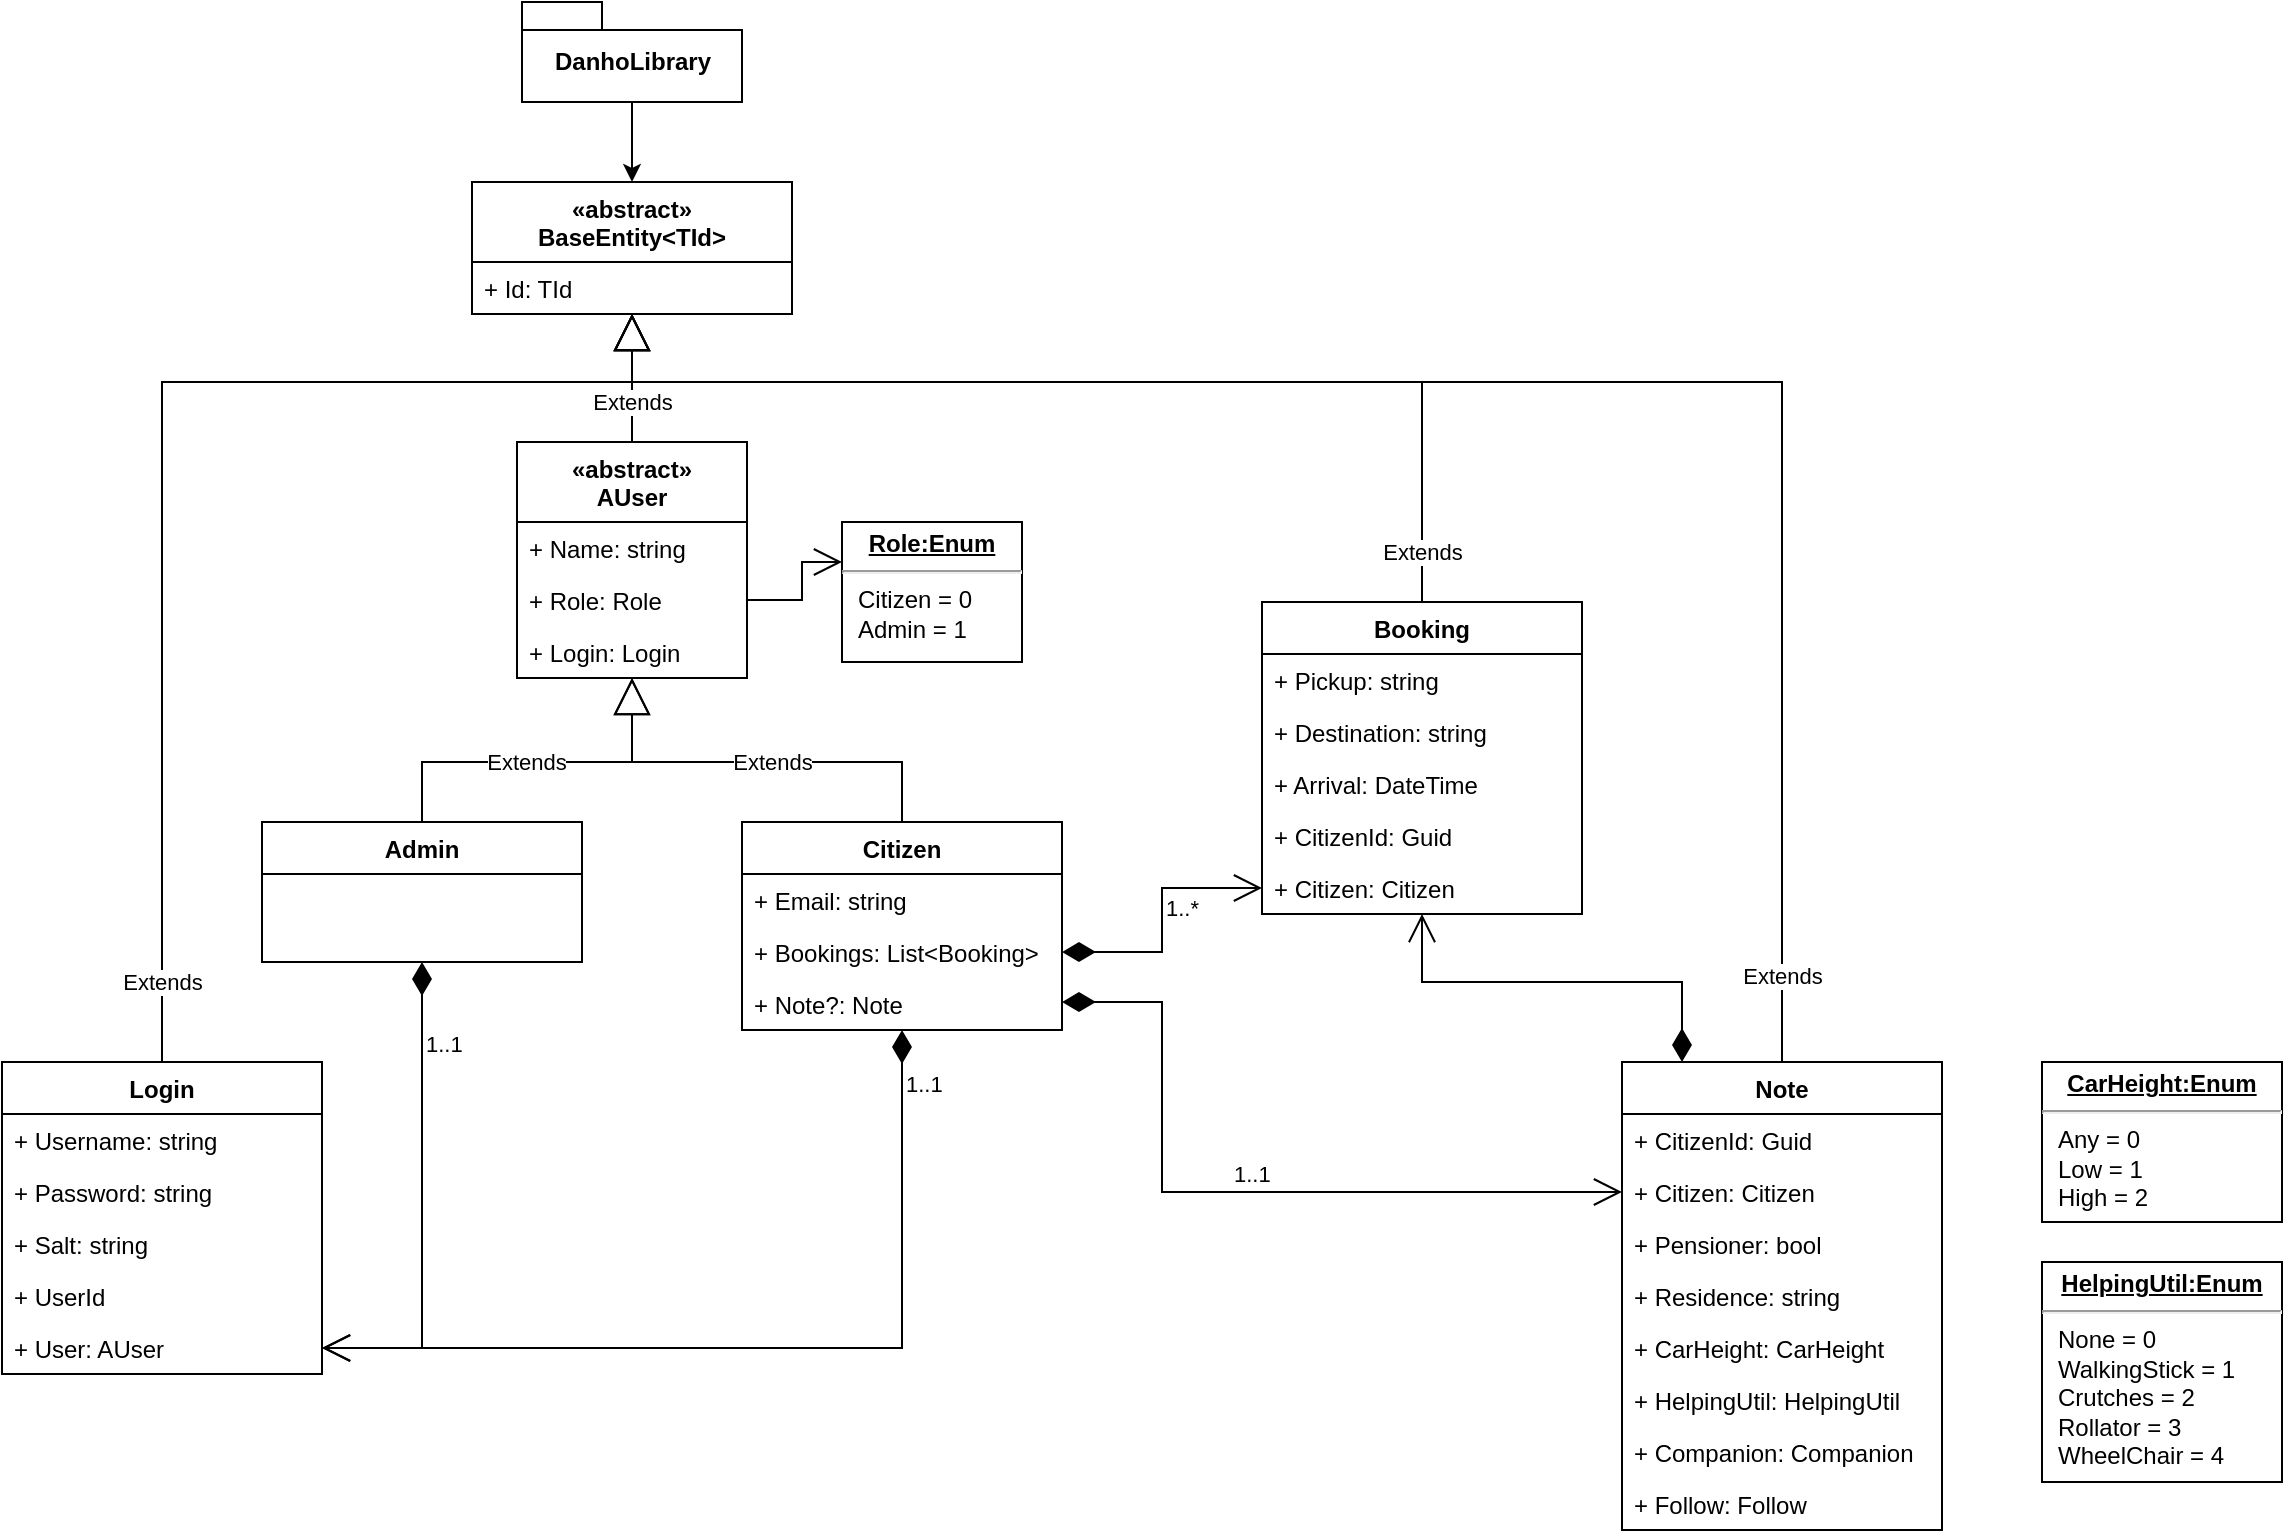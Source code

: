 <mxfile version="20.3.0" type="device"><diagram id="C5RBs43oDa-KdzZeNtuy" name="Page-1"><mxGraphModel dx="1422" dy="857" grid="1" gridSize="10" guides="1" tooltips="1" connect="1" arrows="1" fold="1" page="0" pageScale="1" pageWidth="827" pageHeight="1169" math="0" shadow="0"><root><mxCell id="WIyWlLk6GJQsqaUBKTNV-0"/><mxCell id="WIyWlLk6GJQsqaUBKTNV-1" parent="WIyWlLk6GJQsqaUBKTNV-0"/><mxCell id="Gflbzgtz4tUPlJmta0nR-7" style="edgeStyle=orthogonalEdgeStyle;rounded=0;orthogonalLoop=1;jettySize=auto;html=1;" edge="1" parent="WIyWlLk6GJQsqaUBKTNV-1" source="Gflbzgtz4tUPlJmta0nR-6" target="Gflbzgtz4tUPlJmta0nR-11"><mxGeometry relative="1" as="geometry"><mxPoint x="665" y="90" as="targetPoint"/></mxGeometry></mxCell><mxCell id="Gflbzgtz4tUPlJmta0nR-6" value="DanhoLibrary" style="shape=folder;fontStyle=1;spacingTop=10;tabWidth=40;tabHeight=14;tabPosition=left;html=1;" vertex="1" parent="WIyWlLk6GJQsqaUBKTNV-1"><mxGeometry x="610" width="110" height="50" as="geometry"/></mxCell><mxCell id="Gflbzgtz4tUPlJmta0nR-9" value="Extends" style="endArrow=block;endSize=16;endFill=0;html=1;rounded=0;" edge="1" parent="WIyWlLk6GJQsqaUBKTNV-1" source="Gflbzgtz4tUPlJmta0nR-16" target="Gflbzgtz4tUPlJmta0nR-11"><mxGeometry x="-0.375" width="160" relative="1" as="geometry"><mxPoint x="665" y="220" as="sourcePoint"/><mxPoint x="665" y="160" as="targetPoint"/><mxPoint as="offset"/></mxGeometry></mxCell><mxCell id="Gflbzgtz4tUPlJmta0nR-10" value="&lt;p style=&quot;margin:0px;margin-top:4px;text-align:center;text-decoration:underline;&quot;&gt;&lt;b&gt;Role:Enum&lt;/b&gt;&lt;/p&gt;&lt;hr&gt;&lt;p style=&quot;margin:0px;margin-left:8px;&quot;&gt;Citizen = 0&lt;br&gt;Admin = 1&lt;br&gt;&lt;/p&gt;" style="verticalAlign=top;align=left;overflow=fill;fontSize=12;fontFamily=Helvetica;html=1;" vertex="1" parent="WIyWlLk6GJQsqaUBKTNV-1"><mxGeometry x="770" y="260" width="90" height="70" as="geometry"/></mxCell><mxCell id="Gflbzgtz4tUPlJmta0nR-11" value="«abstract»&#10;BaseEntity&lt;TId&gt;" style="swimlane;fontStyle=1;align=center;verticalAlign=top;childLayout=stackLayout;horizontal=1;startSize=40;horizontalStack=0;resizeParent=1;resizeParentMax=0;resizeLast=0;collapsible=1;marginBottom=0;" vertex="1" parent="WIyWlLk6GJQsqaUBKTNV-1"><mxGeometry x="585" y="90" width="160" height="66" as="geometry"/></mxCell><mxCell id="Gflbzgtz4tUPlJmta0nR-12" value="+ Id: TId" style="text;strokeColor=none;fillColor=none;align=left;verticalAlign=top;spacingLeft=4;spacingRight=4;overflow=hidden;rotatable=0;points=[[0,0.5],[1,0.5]];portConstraint=eastwest;" vertex="1" parent="Gflbzgtz4tUPlJmta0nR-11"><mxGeometry y="40" width="160" height="26" as="geometry"/></mxCell><mxCell id="Gflbzgtz4tUPlJmta0nR-16" value="«abstract»&#10;AUser" style="swimlane;fontStyle=1;align=center;verticalAlign=top;childLayout=stackLayout;horizontal=1;startSize=40;horizontalStack=0;resizeParent=1;resizeParentMax=0;resizeLast=0;collapsible=1;marginBottom=0;" vertex="1" parent="WIyWlLk6GJQsqaUBKTNV-1"><mxGeometry x="607.5" y="220" width="115" height="118" as="geometry"/></mxCell><mxCell id="Gflbzgtz4tUPlJmta0nR-17" value="+ Name: string" style="text;strokeColor=none;fillColor=none;align=left;verticalAlign=top;spacingLeft=4;spacingRight=4;overflow=hidden;rotatable=0;points=[[0,0.5],[1,0.5]];portConstraint=eastwest;" vertex="1" parent="Gflbzgtz4tUPlJmta0nR-16"><mxGeometry y="40" width="115" height="26" as="geometry"/></mxCell><mxCell id="Gflbzgtz4tUPlJmta0nR-19" value="+ Role: Role" style="text;strokeColor=none;fillColor=none;align=left;verticalAlign=top;spacingLeft=4;spacingRight=4;overflow=hidden;rotatable=0;points=[[0,0.5],[1,0.5]];portConstraint=eastwest;" vertex="1" parent="Gflbzgtz4tUPlJmta0nR-16"><mxGeometry y="66" width="115" height="26" as="geometry"/></mxCell><mxCell id="Gflbzgtz4tUPlJmta0nR-18" value="+ Login: Login" style="text;strokeColor=none;fillColor=none;align=left;verticalAlign=top;spacingLeft=4;spacingRight=4;overflow=hidden;rotatable=0;points=[[0,0.5],[1,0.5]];portConstraint=eastwest;" vertex="1" parent="Gflbzgtz4tUPlJmta0nR-16"><mxGeometry y="92" width="115" height="26" as="geometry"/></mxCell><mxCell id="Gflbzgtz4tUPlJmta0nR-20" value="" style="endArrow=open;endFill=1;endSize=12;html=1;rounded=0;edgeStyle=orthogonalEdgeStyle;" edge="1" parent="WIyWlLk6GJQsqaUBKTNV-1" source="Gflbzgtz4tUPlJmta0nR-19" target="Gflbzgtz4tUPlJmta0nR-10"><mxGeometry width="160" relative="1" as="geometry"><mxPoint x="430" y="530" as="sourcePoint"/><mxPoint x="590" y="530" as="targetPoint"/><Array as="points"><mxPoint x="750" y="299"/><mxPoint x="750" y="280"/></Array></mxGeometry></mxCell><mxCell id="Gflbzgtz4tUPlJmta0nR-21" value="Admin" style="swimlane;fontStyle=1;align=center;verticalAlign=top;childLayout=stackLayout;horizontal=1;startSize=26;horizontalStack=0;resizeParent=1;resizeParentMax=0;resizeLast=0;collapsible=1;marginBottom=0;" vertex="1" parent="WIyWlLk6GJQsqaUBKTNV-1"><mxGeometry x="480" y="410" width="160" height="70" as="geometry"/></mxCell><mxCell id="Gflbzgtz4tUPlJmta0nR-25" value="Extends" style="endArrow=block;endSize=16;endFill=0;html=1;rounded=0;edgeStyle=orthogonalEdgeStyle;" edge="1" parent="WIyWlLk6GJQsqaUBKTNV-1" source="Gflbzgtz4tUPlJmta0nR-21" target="Gflbzgtz4tUPlJmta0nR-16"><mxGeometry x="-0.078" width="160" relative="1" as="geometry"><mxPoint x="675" y="230" as="sourcePoint"/><mxPoint x="675" y="166" as="targetPoint"/><mxPoint as="offset"/><Array as="points"><mxPoint x="560" y="380"/><mxPoint x="665" y="380"/></Array></mxGeometry></mxCell><mxCell id="Gflbzgtz4tUPlJmta0nR-26" value="Citizen" style="swimlane;fontStyle=1;align=center;verticalAlign=top;childLayout=stackLayout;horizontal=1;startSize=26;horizontalStack=0;resizeParent=1;resizeParentMax=0;resizeLast=0;collapsible=1;marginBottom=0;" vertex="1" parent="WIyWlLk6GJQsqaUBKTNV-1"><mxGeometry x="720" y="410" width="160" height="104" as="geometry"/></mxCell><mxCell id="Gflbzgtz4tUPlJmta0nR-27" value="+ Email: string" style="text;strokeColor=none;fillColor=none;align=left;verticalAlign=top;spacingLeft=4;spacingRight=4;overflow=hidden;rotatable=0;points=[[0,0.5],[1,0.5]];portConstraint=eastwest;" vertex="1" parent="Gflbzgtz4tUPlJmta0nR-26"><mxGeometry y="26" width="160" height="26" as="geometry"/></mxCell><mxCell id="Gflbzgtz4tUPlJmta0nR-29" value="+ Bookings: List&lt;Booking&gt;" style="text;strokeColor=none;fillColor=none;align=left;verticalAlign=top;spacingLeft=4;spacingRight=4;overflow=hidden;rotatable=0;points=[[0,0.5],[1,0.5]];portConstraint=eastwest;" vertex="1" parent="Gflbzgtz4tUPlJmta0nR-26"><mxGeometry y="52" width="160" height="26" as="geometry"/></mxCell><mxCell id="Gflbzgtz4tUPlJmta0nR-30" value="+ Note?: Note" style="text;strokeColor=none;fillColor=none;align=left;verticalAlign=top;spacingLeft=4;spacingRight=4;overflow=hidden;rotatable=0;points=[[0,0.5],[1,0.5]];portConstraint=eastwest;" vertex="1" parent="Gflbzgtz4tUPlJmta0nR-26"><mxGeometry y="78" width="160" height="26" as="geometry"/></mxCell><mxCell id="Gflbzgtz4tUPlJmta0nR-31" value="Extends" style="endArrow=block;endSize=16;endFill=0;html=1;rounded=0;edgeStyle=orthogonalEdgeStyle;" edge="1" parent="WIyWlLk6GJQsqaUBKTNV-1" source="Gflbzgtz4tUPlJmta0nR-26" target="Gflbzgtz4tUPlJmta0nR-16"><mxGeometry x="-0.078" width="160" relative="1" as="geometry"><mxPoint x="530" y="420" as="sourcePoint"/><mxPoint x="675" y="348" as="targetPoint"/><mxPoint as="offset"/><Array as="points"><mxPoint x="800" y="380"/><mxPoint x="665" y="380"/></Array></mxGeometry></mxCell><mxCell id="Gflbzgtz4tUPlJmta0nR-32" value="Booking" style="swimlane;fontStyle=1;align=center;verticalAlign=top;childLayout=stackLayout;horizontal=1;startSize=26;horizontalStack=0;resizeParent=1;resizeParentMax=0;resizeLast=0;collapsible=1;marginBottom=0;" vertex="1" parent="WIyWlLk6GJQsqaUBKTNV-1"><mxGeometry x="980" y="300" width="160" height="156" as="geometry"/></mxCell><mxCell id="Gflbzgtz4tUPlJmta0nR-33" value="+ Pickup: string" style="text;strokeColor=none;fillColor=none;align=left;verticalAlign=top;spacingLeft=4;spacingRight=4;overflow=hidden;rotatable=0;points=[[0,0.5],[1,0.5]];portConstraint=eastwest;" vertex="1" parent="Gflbzgtz4tUPlJmta0nR-32"><mxGeometry y="26" width="160" height="26" as="geometry"/></mxCell><mxCell id="Gflbzgtz4tUPlJmta0nR-34" value="+ Destination: string" style="text;strokeColor=none;fillColor=none;align=left;verticalAlign=top;spacingLeft=4;spacingRight=4;overflow=hidden;rotatable=0;points=[[0,0.5],[1,0.5]];portConstraint=eastwest;" vertex="1" parent="Gflbzgtz4tUPlJmta0nR-32"><mxGeometry y="52" width="160" height="26" as="geometry"/></mxCell><mxCell id="Gflbzgtz4tUPlJmta0nR-36" value="+ Arrival: DateTime" style="text;strokeColor=none;fillColor=none;align=left;verticalAlign=top;spacingLeft=4;spacingRight=4;overflow=hidden;rotatable=0;points=[[0,0.5],[1,0.5]];portConstraint=eastwest;" vertex="1" parent="Gflbzgtz4tUPlJmta0nR-32"><mxGeometry y="78" width="160" height="26" as="geometry"/></mxCell><mxCell id="Gflbzgtz4tUPlJmta0nR-37" value="+ CitizenId: Guid" style="text;strokeColor=none;fillColor=none;align=left;verticalAlign=top;spacingLeft=4;spacingRight=4;overflow=hidden;rotatable=0;points=[[0,0.5],[1,0.5]];portConstraint=eastwest;" vertex="1" parent="Gflbzgtz4tUPlJmta0nR-32"><mxGeometry y="104" width="160" height="26" as="geometry"/></mxCell><mxCell id="Gflbzgtz4tUPlJmta0nR-35" value="+ Citizen: Citizen" style="text;strokeColor=none;fillColor=none;align=left;verticalAlign=top;spacingLeft=4;spacingRight=4;overflow=hidden;rotatable=0;points=[[0,0.5],[1,0.5]];portConstraint=eastwest;" vertex="1" parent="Gflbzgtz4tUPlJmta0nR-32"><mxGeometry y="130" width="160" height="26" as="geometry"/></mxCell><mxCell id="Gflbzgtz4tUPlJmta0nR-38" value="1..*" style="endArrow=open;html=1;endSize=12;startArrow=diamondThin;startSize=14;startFill=1;edgeStyle=orthogonalEdgeStyle;align=left;verticalAlign=bottom;rounded=0;" edge="1" parent="WIyWlLk6GJQsqaUBKTNV-1" source="Gflbzgtz4tUPlJmta0nR-29" target="Gflbzgtz4tUPlJmta0nR-35"><mxGeometry x="-0.045" relative="1" as="geometry"><mxPoint x="780" y="620" as="sourcePoint"/><mxPoint x="940" y="620" as="targetPoint"/><mxPoint as="offset"/></mxGeometry></mxCell><mxCell id="Gflbzgtz4tUPlJmta0nR-40" value="Extends" style="endArrow=block;endSize=16;endFill=0;html=1;rounded=0;edgeStyle=orthogonalEdgeStyle;" edge="1" parent="WIyWlLk6GJQsqaUBKTNV-1" source="Gflbzgtz4tUPlJmta0nR-32" target="Gflbzgtz4tUPlJmta0nR-11"><mxGeometry x="-0.908" width="160" relative="1" as="geometry"><mxPoint x="1090" y="334" as="sourcePoint"/><mxPoint x="1090" y="270" as="targetPoint"/><mxPoint as="offset"/><Array as="points"><mxPoint x="1060" y="190"/><mxPoint x="665" y="190"/></Array></mxGeometry></mxCell><mxCell id="Gflbzgtz4tUPlJmta0nR-41" value="Note" style="swimlane;fontStyle=1;align=center;verticalAlign=top;childLayout=stackLayout;horizontal=1;startSize=26;horizontalStack=0;resizeParent=1;resizeParentMax=0;resizeLast=0;collapsible=1;marginBottom=0;" vertex="1" parent="WIyWlLk6GJQsqaUBKTNV-1"><mxGeometry x="1160" y="530" width="160" height="234" as="geometry"/></mxCell><mxCell id="Gflbzgtz4tUPlJmta0nR-47" value="+ CitizenId: Guid" style="text;strokeColor=none;fillColor=none;align=left;verticalAlign=top;spacingLeft=4;spacingRight=4;overflow=hidden;rotatable=0;points=[[0,0.5],[1,0.5]];portConstraint=eastwest;" vertex="1" parent="Gflbzgtz4tUPlJmta0nR-41"><mxGeometry y="26" width="160" height="26" as="geometry"/></mxCell><mxCell id="Gflbzgtz4tUPlJmta0nR-46" value="+ Citizen: Citizen" style="text;strokeColor=none;fillColor=none;align=left;verticalAlign=top;spacingLeft=4;spacingRight=4;overflow=hidden;rotatable=0;points=[[0,0.5],[1,0.5]];portConstraint=eastwest;" vertex="1" parent="Gflbzgtz4tUPlJmta0nR-41"><mxGeometry y="52" width="160" height="26" as="geometry"/></mxCell><mxCell id="Gflbzgtz4tUPlJmta0nR-42" value="+ Pensioner: bool" style="text;strokeColor=none;fillColor=none;align=left;verticalAlign=top;spacingLeft=4;spacingRight=4;overflow=hidden;rotatable=0;points=[[0,0.5],[1,0.5]];portConstraint=eastwest;" vertex="1" parent="Gflbzgtz4tUPlJmta0nR-41"><mxGeometry y="78" width="160" height="26" as="geometry"/></mxCell><mxCell id="Gflbzgtz4tUPlJmta0nR-43" value="+ Residence: string" style="text;strokeColor=none;fillColor=none;align=left;verticalAlign=top;spacingLeft=4;spacingRight=4;overflow=hidden;rotatable=0;points=[[0,0.5],[1,0.5]];portConstraint=eastwest;" vertex="1" parent="Gflbzgtz4tUPlJmta0nR-41"><mxGeometry y="104" width="160" height="26" as="geometry"/></mxCell><mxCell id="Gflbzgtz4tUPlJmta0nR-49" value="+ CarHeight: CarHeight" style="text;strokeColor=none;fillColor=none;align=left;verticalAlign=top;spacingLeft=4;spacingRight=4;overflow=hidden;rotatable=0;points=[[0,0.5],[1,0.5]];portConstraint=eastwest;" vertex="1" parent="Gflbzgtz4tUPlJmta0nR-41"><mxGeometry y="130" width="160" height="26" as="geometry"/></mxCell><mxCell id="Gflbzgtz4tUPlJmta0nR-48" value="+ HelpingUtil: HelpingUtil" style="text;strokeColor=none;fillColor=none;align=left;verticalAlign=top;spacingLeft=4;spacingRight=4;overflow=hidden;rotatable=0;points=[[0,0.5],[1,0.5]];portConstraint=eastwest;" vertex="1" parent="Gflbzgtz4tUPlJmta0nR-41"><mxGeometry y="156" width="160" height="26" as="geometry"/></mxCell><mxCell id="Gflbzgtz4tUPlJmta0nR-44" value="+ Companion: Companion" style="text;strokeColor=none;fillColor=none;align=left;verticalAlign=top;spacingLeft=4;spacingRight=4;overflow=hidden;rotatable=0;points=[[0,0.5],[1,0.5]];portConstraint=eastwest;" vertex="1" parent="Gflbzgtz4tUPlJmta0nR-41"><mxGeometry y="182" width="160" height="26" as="geometry"/></mxCell><mxCell id="Gflbzgtz4tUPlJmta0nR-45" value="+ Follow: Follow" style="text;strokeColor=none;fillColor=none;align=left;verticalAlign=top;spacingLeft=4;spacingRight=4;overflow=hidden;rotatable=0;points=[[0,0.5],[1,0.5]];portConstraint=eastwest;" vertex="1" parent="Gflbzgtz4tUPlJmta0nR-41"><mxGeometry y="208" width="160" height="26" as="geometry"/></mxCell><mxCell id="Gflbzgtz4tUPlJmta0nR-50" value="1..1" style="endArrow=open;html=1;endSize=12;startArrow=diamondThin;startSize=14;startFill=1;edgeStyle=orthogonalEdgeStyle;align=left;verticalAlign=bottom;rounded=0;" edge="1" parent="WIyWlLk6GJQsqaUBKTNV-1" source="Gflbzgtz4tUPlJmta0nR-30" target="Gflbzgtz4tUPlJmta0nR-46"><mxGeometry x="-0.045" relative="1" as="geometry"><mxPoint x="920" y="582" as="sourcePoint"/><mxPoint x="1020" y="550.0" as="targetPoint"/><mxPoint as="offset"/><Array as="points"><mxPoint x="930" y="500"/><mxPoint x="930" y="595"/></Array></mxGeometry></mxCell><mxCell id="Gflbzgtz4tUPlJmta0nR-52" value="" style="endArrow=open;html=1;endSize=12;startArrow=diamondThin;startSize=14;startFill=1;edgeStyle=orthogonalEdgeStyle;align=left;verticalAlign=bottom;rounded=0;" edge="1" parent="WIyWlLk6GJQsqaUBKTNV-1" source="Gflbzgtz4tUPlJmta0nR-41" target="Gflbzgtz4tUPlJmta0nR-32"><mxGeometry x="-0.045" relative="1" as="geometry"><mxPoint x="890" y="510" as="sourcePoint"/><mxPoint x="1170" y="585" as="targetPoint"/><mxPoint as="offset"/><Array as="points"><mxPoint x="1190" y="490"/><mxPoint x="1060" y="490"/></Array></mxGeometry></mxCell><mxCell id="Gflbzgtz4tUPlJmta0nR-53" value="Extends" style="endArrow=block;endSize=16;endFill=0;html=1;rounded=0;edgeStyle=orthogonalEdgeStyle;" edge="1" parent="WIyWlLk6GJQsqaUBKTNV-1" source="Gflbzgtz4tUPlJmta0nR-41" target="Gflbzgtz4tUPlJmta0nR-11"><mxGeometry x="-0.908" width="160" relative="1" as="geometry"><mxPoint x="1070" y="310" as="sourcePoint"/><mxPoint x="675" y="166" as="targetPoint"/><mxPoint as="offset"/><Array as="points"><mxPoint x="1240" y="190"/><mxPoint x="665" y="190"/></Array></mxGeometry></mxCell><mxCell id="Gflbzgtz4tUPlJmta0nR-54" value="Login" style="swimlane;fontStyle=1;align=center;verticalAlign=top;childLayout=stackLayout;horizontal=1;startSize=26;horizontalStack=0;resizeParent=1;resizeParentMax=0;resizeLast=0;collapsible=1;marginBottom=0;" vertex="1" parent="WIyWlLk6GJQsqaUBKTNV-1"><mxGeometry x="350" y="530" width="160" height="156" as="geometry"/></mxCell><mxCell id="Gflbzgtz4tUPlJmta0nR-55" value="+ Username: string" style="text;strokeColor=none;fillColor=none;align=left;verticalAlign=top;spacingLeft=4;spacingRight=4;overflow=hidden;rotatable=0;points=[[0,0.5],[1,0.5]];portConstraint=eastwest;" vertex="1" parent="Gflbzgtz4tUPlJmta0nR-54"><mxGeometry y="26" width="160" height="26" as="geometry"/></mxCell><mxCell id="Gflbzgtz4tUPlJmta0nR-56" value="+ Password: string" style="text;strokeColor=none;fillColor=none;align=left;verticalAlign=top;spacingLeft=4;spacingRight=4;overflow=hidden;rotatable=0;points=[[0,0.5],[1,0.5]];portConstraint=eastwest;" vertex="1" parent="Gflbzgtz4tUPlJmta0nR-54"><mxGeometry y="52" width="160" height="26" as="geometry"/></mxCell><mxCell id="Gflbzgtz4tUPlJmta0nR-58" value="+ Salt: string" style="text;strokeColor=none;fillColor=none;align=left;verticalAlign=top;spacingLeft=4;spacingRight=4;overflow=hidden;rotatable=0;points=[[0,0.5],[1,0.5]];portConstraint=eastwest;" vertex="1" parent="Gflbzgtz4tUPlJmta0nR-54"><mxGeometry y="78" width="160" height="26" as="geometry"/></mxCell><mxCell id="Gflbzgtz4tUPlJmta0nR-59" value="+ UserId" style="text;strokeColor=none;fillColor=none;align=left;verticalAlign=top;spacingLeft=4;spacingRight=4;overflow=hidden;rotatable=0;points=[[0,0.5],[1,0.5]];portConstraint=eastwest;" vertex="1" parent="Gflbzgtz4tUPlJmta0nR-54"><mxGeometry y="104" width="160" height="26" as="geometry"/></mxCell><mxCell id="Gflbzgtz4tUPlJmta0nR-57" value="+ User: AUser" style="text;strokeColor=none;fillColor=none;align=left;verticalAlign=top;spacingLeft=4;spacingRight=4;overflow=hidden;rotatable=0;points=[[0,0.5],[1,0.5]];portConstraint=eastwest;" vertex="1" parent="Gflbzgtz4tUPlJmta0nR-54"><mxGeometry y="130" width="160" height="26" as="geometry"/></mxCell><mxCell id="Gflbzgtz4tUPlJmta0nR-60" value="1..1" style="endArrow=open;html=1;endSize=12;startArrow=diamondThin;startSize=14;startFill=1;edgeStyle=orthogonalEdgeStyle;align=left;verticalAlign=bottom;rounded=0;" edge="1" parent="WIyWlLk6GJQsqaUBKTNV-1" source="Gflbzgtz4tUPlJmta0nR-21" target="Gflbzgtz4tUPlJmta0nR-57"><mxGeometry x="-0.589" relative="1" as="geometry"><mxPoint x="310" y="640" as="sourcePoint"/><mxPoint x="470" y="640" as="targetPoint"/><mxPoint as="offset"/></mxGeometry></mxCell><mxCell id="Gflbzgtz4tUPlJmta0nR-61" value="1..1" style="endArrow=open;html=1;endSize=12;startArrow=diamondThin;startSize=14;startFill=1;edgeStyle=orthogonalEdgeStyle;align=left;verticalAlign=bottom;rounded=0;" edge="1" parent="WIyWlLk6GJQsqaUBKTNV-1" source="Gflbzgtz4tUPlJmta0nR-26" target="Gflbzgtz4tUPlJmta0nR-57"><mxGeometry x="-0.84" relative="1" as="geometry"><mxPoint x="330.003" y="620" as="sourcePoint"/><mxPoint x="399.96" y="833.0" as="targetPoint"/><mxPoint as="offset"/></mxGeometry></mxCell><mxCell id="Gflbzgtz4tUPlJmta0nR-62" value="Extends" style="endArrow=block;endSize=16;endFill=0;html=1;rounded=0;edgeStyle=orthogonalEdgeStyle;" edge="1" parent="WIyWlLk6GJQsqaUBKTNV-1" source="Gflbzgtz4tUPlJmta0nR-54" target="Gflbzgtz4tUPlJmta0nR-11"><mxGeometry x="-0.869" width="160" relative="1" as="geometry"><mxPoint x="210" y="390" as="sourcePoint"/><mxPoint x="370" y="390" as="targetPoint"/><Array as="points"><mxPoint x="430" y="190"/><mxPoint x="665" y="190"/></Array><mxPoint as="offset"/></mxGeometry></mxCell><mxCell id="Gflbzgtz4tUPlJmta0nR-63" value="&lt;p style=&quot;margin:0px;margin-top:4px;text-align:center;text-decoration:underline;&quot;&gt;&lt;b&gt;CarHeight:Enum&lt;/b&gt;&lt;/p&gt;&lt;hr&gt;&lt;p style=&quot;margin:0px;margin-left:8px;&quot;&gt;Any = 0&lt;br&gt;Low = 1&lt;br&gt;&lt;/p&gt;&lt;p style=&quot;margin:0px;margin-left:8px;&quot;&gt;High = 2&lt;/p&gt;" style="verticalAlign=top;align=left;overflow=fill;fontSize=12;fontFamily=Helvetica;html=1;" vertex="1" parent="WIyWlLk6GJQsqaUBKTNV-1"><mxGeometry x="1370" y="530" width="120" height="80" as="geometry"/></mxCell><mxCell id="Gflbzgtz4tUPlJmta0nR-64" value="&lt;p style=&quot;margin:0px;margin-top:4px;text-align:center;text-decoration:underline;&quot;&gt;&lt;b&gt;HelpingUtil:Enum&lt;/b&gt;&lt;/p&gt;&lt;hr&gt;&lt;p style=&quot;margin:0px;margin-left:8px;&quot;&gt;None = 0&lt;br&gt;WalkingStick = 1&lt;br&gt;&lt;/p&gt;&lt;p style=&quot;margin:0px;margin-left:8px;&quot;&gt;Crutches = 2&lt;br&gt;Rollator = 3&lt;/p&gt;&lt;p style=&quot;margin:0px;margin-left:8px;&quot;&gt;WheelChair = 4&lt;/p&gt;" style="verticalAlign=top;align=left;overflow=fill;fontSize=12;fontFamily=Helvetica;html=1;" vertex="1" parent="WIyWlLk6GJQsqaUBKTNV-1"><mxGeometry x="1370" y="630" width="120" height="110" as="geometry"/></mxCell></root></mxGraphModel></diagram></mxfile>